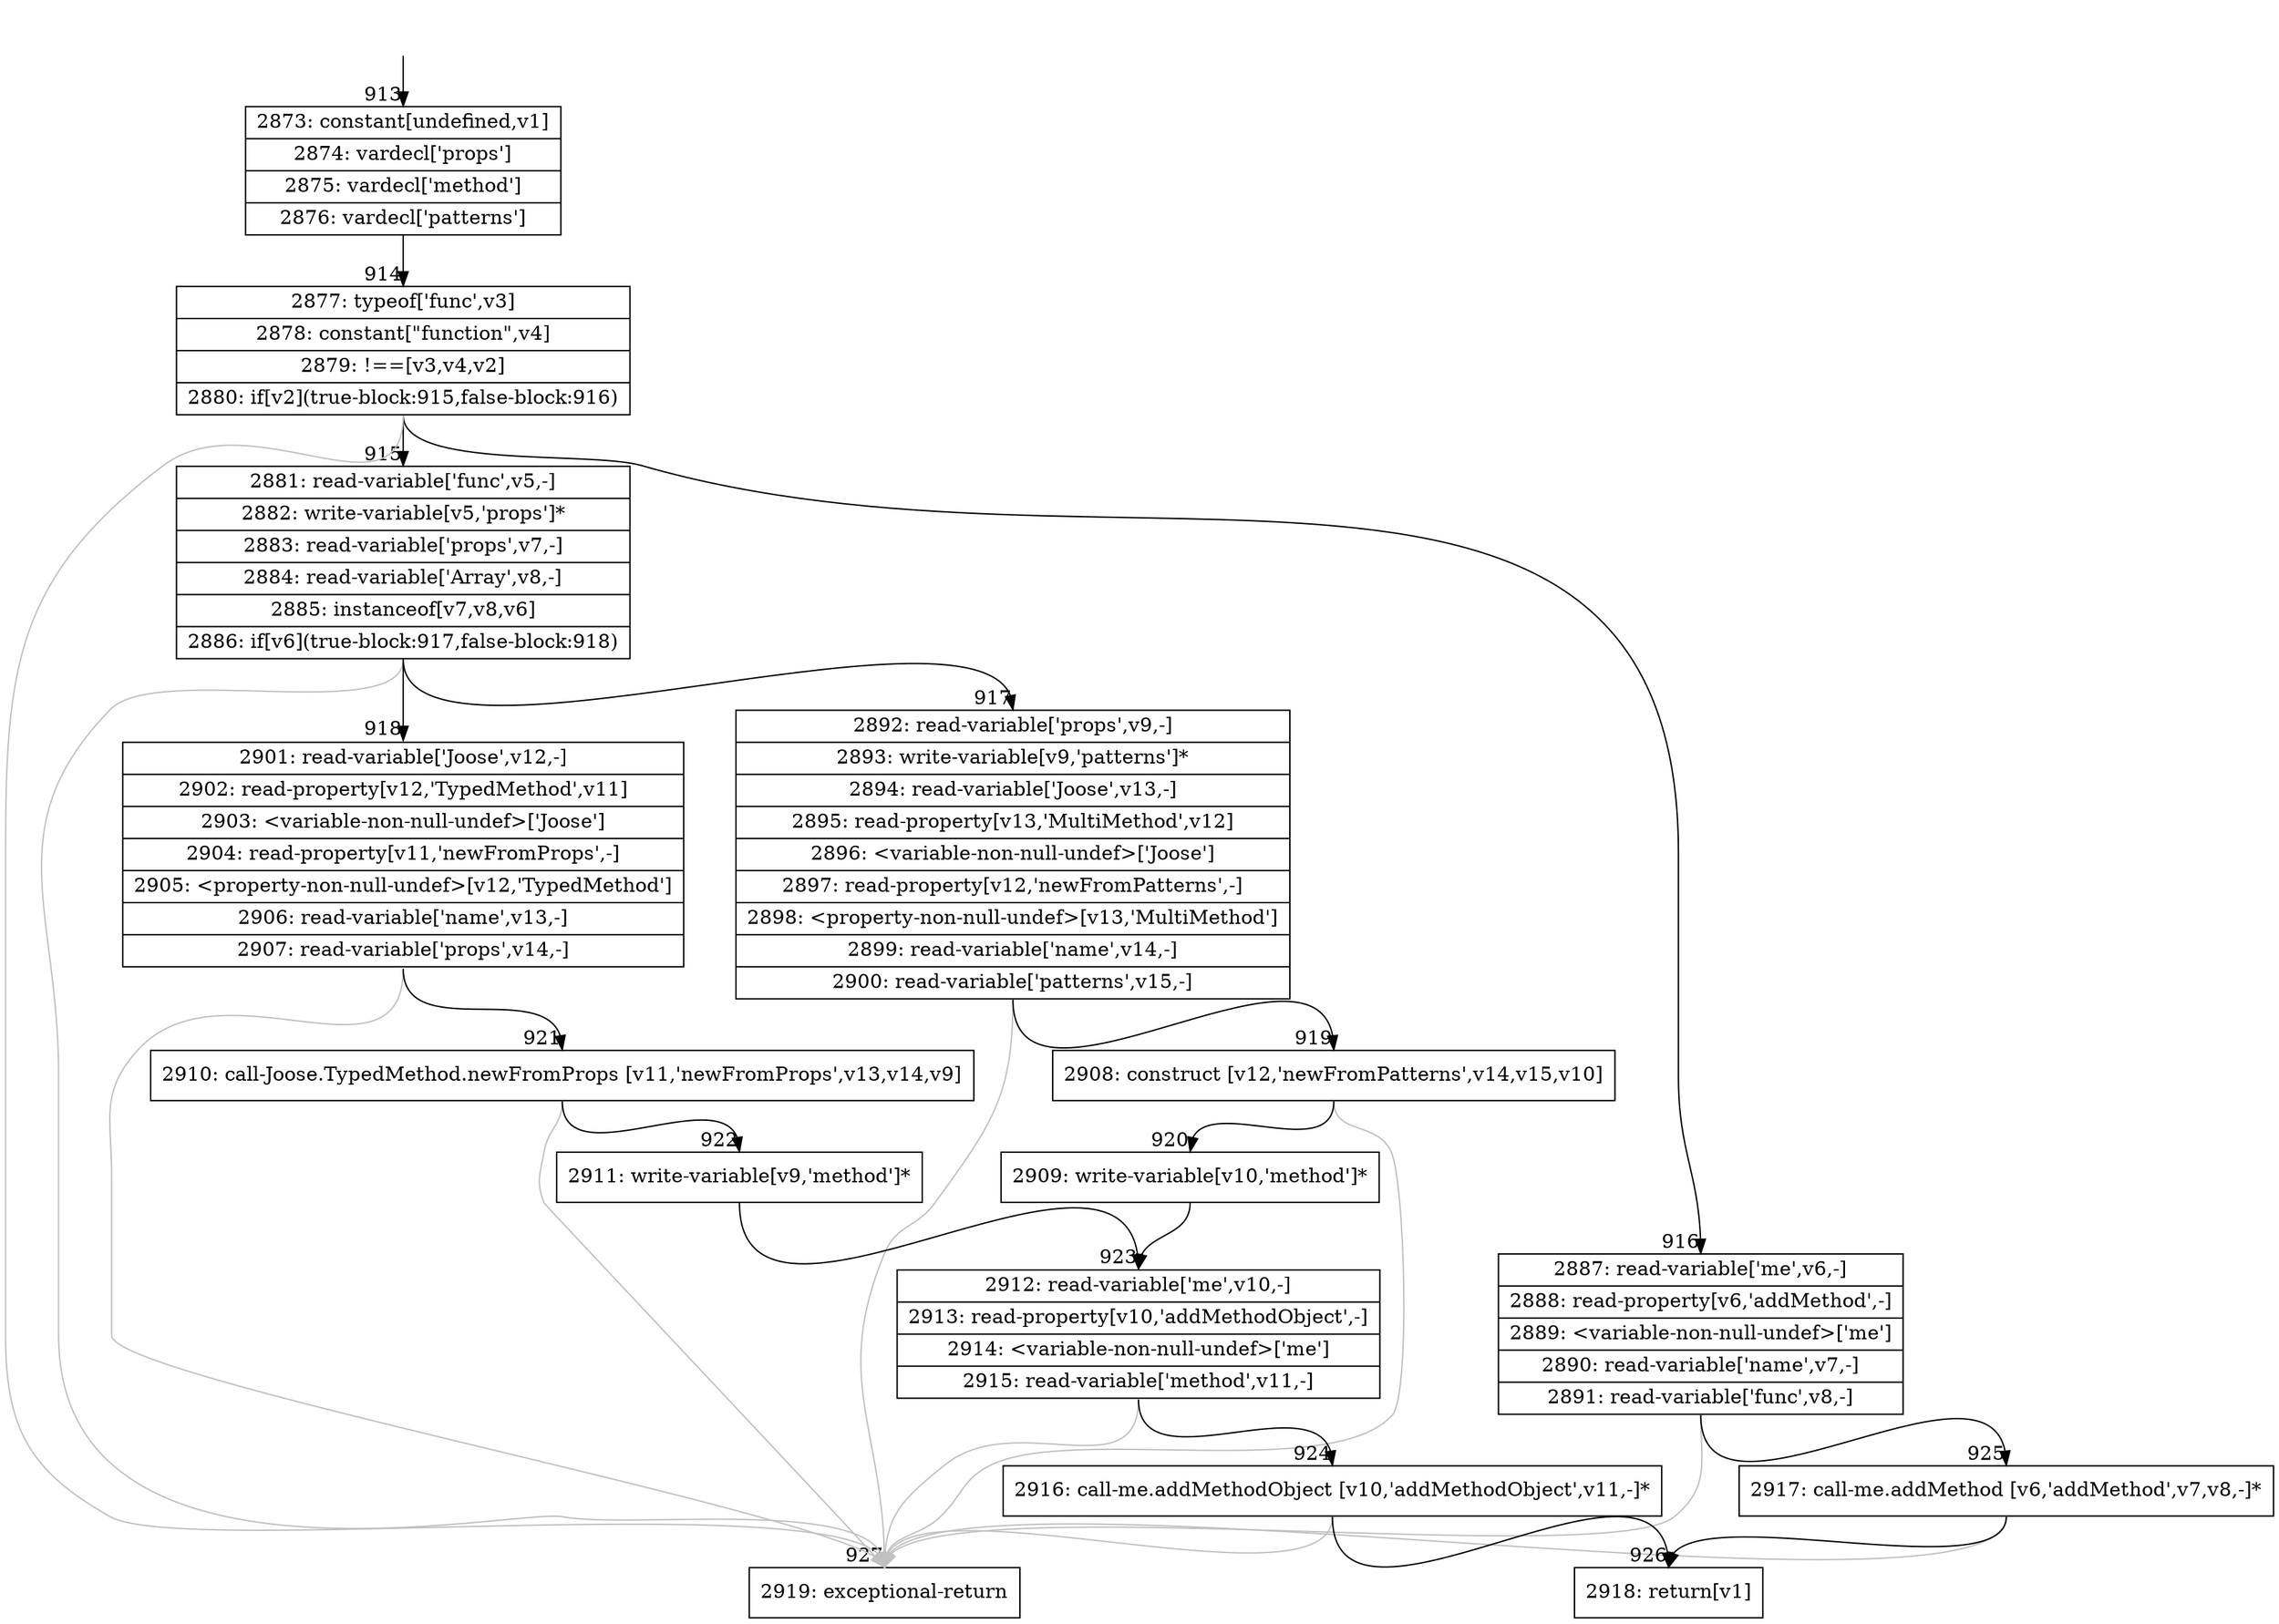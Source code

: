 digraph {
rankdir="TD"
BB_entry105[shape=none,label=""];
BB_entry105 -> BB913 [tailport=s, headport=n, headlabel="    913"]
BB913 [shape=record label="{2873: constant[undefined,v1]|2874: vardecl['props']|2875: vardecl['method']|2876: vardecl['patterns']}" ] 
BB913 -> BB914 [tailport=s, headport=n, headlabel="      914"]
BB914 [shape=record label="{2877: typeof['func',v3]|2878: constant[\"function\",v4]|2879: !==[v3,v4,v2]|2880: if[v2](true-block:915,false-block:916)}" ] 
BB914 -> BB915 [tailport=s, headport=n, headlabel="      915"]
BB914 -> BB916 [tailport=s, headport=n, headlabel="      916"]
BB914 -> BB927 [tailport=s, headport=n, color=gray, headlabel="      927"]
BB915 [shape=record label="{2881: read-variable['func',v5,-]|2882: write-variable[v5,'props']*|2883: read-variable['props',v7,-]|2884: read-variable['Array',v8,-]|2885: instanceof[v7,v8,v6]|2886: if[v6](true-block:917,false-block:918)}" ] 
BB915 -> BB917 [tailport=s, headport=n, headlabel="      917"]
BB915 -> BB918 [tailport=s, headport=n, headlabel="      918"]
BB915 -> BB927 [tailport=s, headport=n, color=gray]
BB916 [shape=record label="{2887: read-variable['me',v6,-]|2888: read-property[v6,'addMethod',-]|2889: \<variable-non-null-undef\>['me']|2890: read-variable['name',v7,-]|2891: read-variable['func',v8,-]}" ] 
BB916 -> BB925 [tailport=s, headport=n, headlabel="      925"]
BB916 -> BB927 [tailport=s, headport=n, color=gray]
BB917 [shape=record label="{2892: read-variable['props',v9,-]|2893: write-variable[v9,'patterns']*|2894: read-variable['Joose',v13,-]|2895: read-property[v13,'MultiMethod',v12]|2896: \<variable-non-null-undef\>['Joose']|2897: read-property[v12,'newFromPatterns',-]|2898: \<property-non-null-undef\>[v13,'MultiMethod']|2899: read-variable['name',v14,-]|2900: read-variable['patterns',v15,-]}" ] 
BB917 -> BB919 [tailport=s, headport=n, headlabel="      919"]
BB917 -> BB927 [tailport=s, headport=n, color=gray]
BB918 [shape=record label="{2901: read-variable['Joose',v12,-]|2902: read-property[v12,'TypedMethod',v11]|2903: \<variable-non-null-undef\>['Joose']|2904: read-property[v11,'newFromProps',-]|2905: \<property-non-null-undef\>[v12,'TypedMethod']|2906: read-variable['name',v13,-]|2907: read-variable['props',v14,-]}" ] 
BB918 -> BB921 [tailport=s, headport=n, headlabel="      921"]
BB918 -> BB927 [tailport=s, headport=n, color=gray]
BB919 [shape=record label="{2908: construct [v12,'newFromPatterns',v14,v15,v10]}" ] 
BB919 -> BB920 [tailport=s, headport=n, headlabel="      920"]
BB919 -> BB927 [tailport=s, headport=n, color=gray]
BB920 [shape=record label="{2909: write-variable[v10,'method']*}" ] 
BB920 -> BB923 [tailport=s, headport=n, headlabel="      923"]
BB921 [shape=record label="{2910: call-Joose.TypedMethod.newFromProps [v11,'newFromProps',v13,v14,v9]}" ] 
BB921 -> BB922 [tailport=s, headport=n, headlabel="      922"]
BB921 -> BB927 [tailport=s, headport=n, color=gray]
BB922 [shape=record label="{2911: write-variable[v9,'method']*}" ] 
BB922 -> BB923 [tailport=s, headport=n]
BB923 [shape=record label="{2912: read-variable['me',v10,-]|2913: read-property[v10,'addMethodObject',-]|2914: \<variable-non-null-undef\>['me']|2915: read-variable['method',v11,-]}" ] 
BB923 -> BB924 [tailport=s, headport=n, headlabel="      924"]
BB923 -> BB927 [tailport=s, headport=n, color=gray]
BB924 [shape=record label="{2916: call-me.addMethodObject [v10,'addMethodObject',v11,-]*}" ] 
BB924 -> BB926 [tailport=s, headport=n, headlabel="      926"]
BB924 -> BB927 [tailport=s, headport=n, color=gray]
BB925 [shape=record label="{2917: call-me.addMethod [v6,'addMethod',v7,v8,-]*}" ] 
BB925 -> BB926 [tailport=s, headport=n]
BB925 -> BB927 [tailport=s, headport=n, color=gray]
BB926 [shape=record label="{2918: return[v1]}" ] 
BB927 [shape=record label="{2919: exceptional-return}" ] 
//#$~ 1042
}
